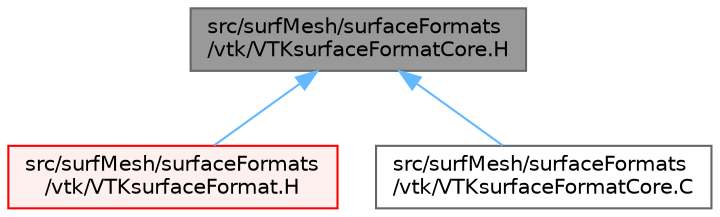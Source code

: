 digraph "src/surfMesh/surfaceFormats/vtk/VTKsurfaceFormatCore.H"
{
 // LATEX_PDF_SIZE
  bgcolor="transparent";
  edge [fontname=Helvetica,fontsize=10,labelfontname=Helvetica,labelfontsize=10];
  node [fontname=Helvetica,fontsize=10,shape=box,height=0.2,width=0.4];
  Node1 [id="Node000001",label="src/surfMesh/surfaceFormats\l/vtk/VTKsurfaceFormatCore.H",height=0.2,width=0.4,color="gray40", fillcolor="grey60", style="filled", fontcolor="black",tooltip=" "];
  Node1 -> Node2 [id="edge1_Node000001_Node000002",dir="back",color="steelblue1",style="solid",tooltip=" "];
  Node2 [id="Node000002",label="src/surfMesh/surfaceFormats\l/vtk/VTKsurfaceFormat.H",height=0.2,width=0.4,color="red", fillcolor="#FFF0F0", style="filled",URL="$VTKsurfaceFormat_8H.html",tooltip=" "];
  Node1 -> Node5 [id="edge2_Node000001_Node000005",dir="back",color="steelblue1",style="solid",tooltip=" "];
  Node5 [id="Node000005",label="src/surfMesh/surfaceFormats\l/vtk/VTKsurfaceFormatCore.C",height=0.2,width=0.4,color="grey40", fillcolor="white", style="filled",URL="$VTKsurfaceFormatCore_8C.html",tooltip=" "];
}
